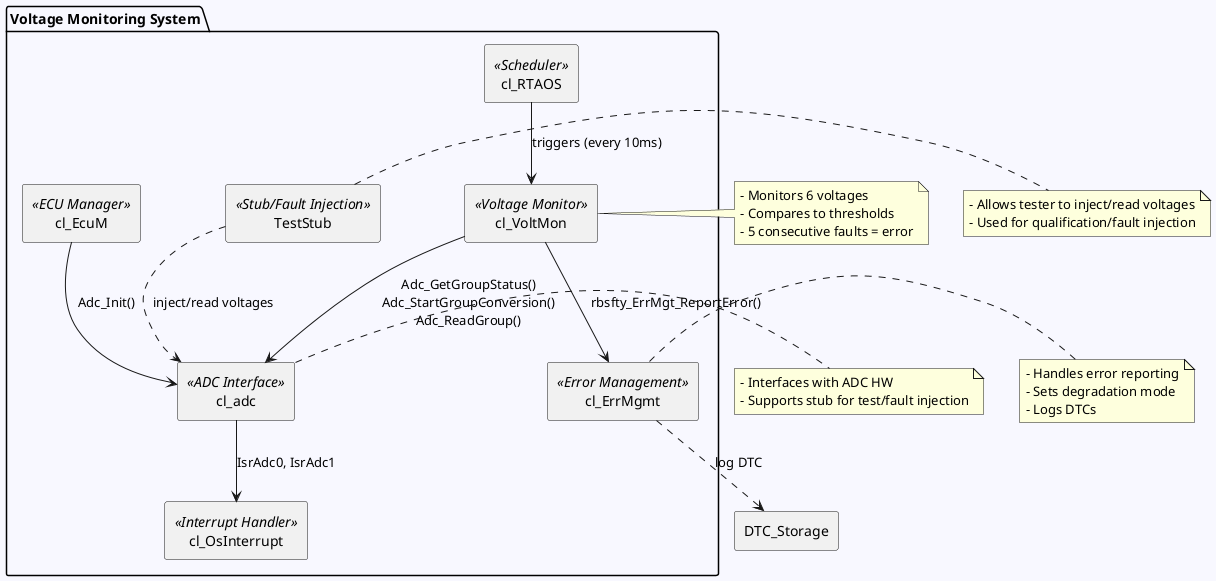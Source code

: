 @startuml
' Set style for clarity
skinparam componentStyle rectangle
skinparam backgroundColor #F8F8FF

package "Voltage Monitoring System" {
    [cl_RTAOS] <<Scheduler>>
    [cl_VoltMon] <<Voltage Monitor>>
    [cl_adc] <<ADC Interface>>
    [cl_ErrMgmt] <<Error Management>>
    [cl_OsInterrupt] <<Interrupt Handler>>
    [cl_EcuM] <<ECU Manager>>
    [TestStub] <<Stub/Fault Injection>>
}

' Scheduler triggers periodic monitoring
[cl_RTAOS] --> [cl_VoltMon] : triggers (every 10ms)

' Voltage Monitor uses ADC interface
[cl_VoltMon] --> [cl_adc] : Adc_GetGroupStatus()\nAdc_StartGroupConversion()\nAdc_ReadGroup()

' ADC interface supports stub/fault injection
[TestStub] ..> [cl_adc] : inject/read voltages

' ADC interface uses interrupts
[cl_adc] --> [cl_OsInterrupt] : IsrAdc0, IsrAdc1

' ECU Manager initializes ADC
[cl_EcuM] --> [cl_adc] : Adc_Init()

' Voltage Monitor reports errors
[cl_VoltMon] --> [cl_ErrMgmt] : rbsfty_ErrMgt_ReportError()

' Error Management logs DTCs
[cl_ErrMgmt] ..> [DTC_Storage] : log DTC

' Notes for clarity
note right of [cl_VoltMon]
- Monitors 6 voltages
- Compares to thresholds
- 5 consecutive faults = error
end note

note right of [cl_adc]
- Interfaces with ADC HW
- Supports stub for test/fault injection
end note

note right of [TestStub]
- Allows tester to inject/read voltages
- Used for qualification/fault injection
end note

note right of [cl_ErrMgmt]
- Handles error reporting
- Sets degradation mode
- Logs DTCs
end note

@enduml